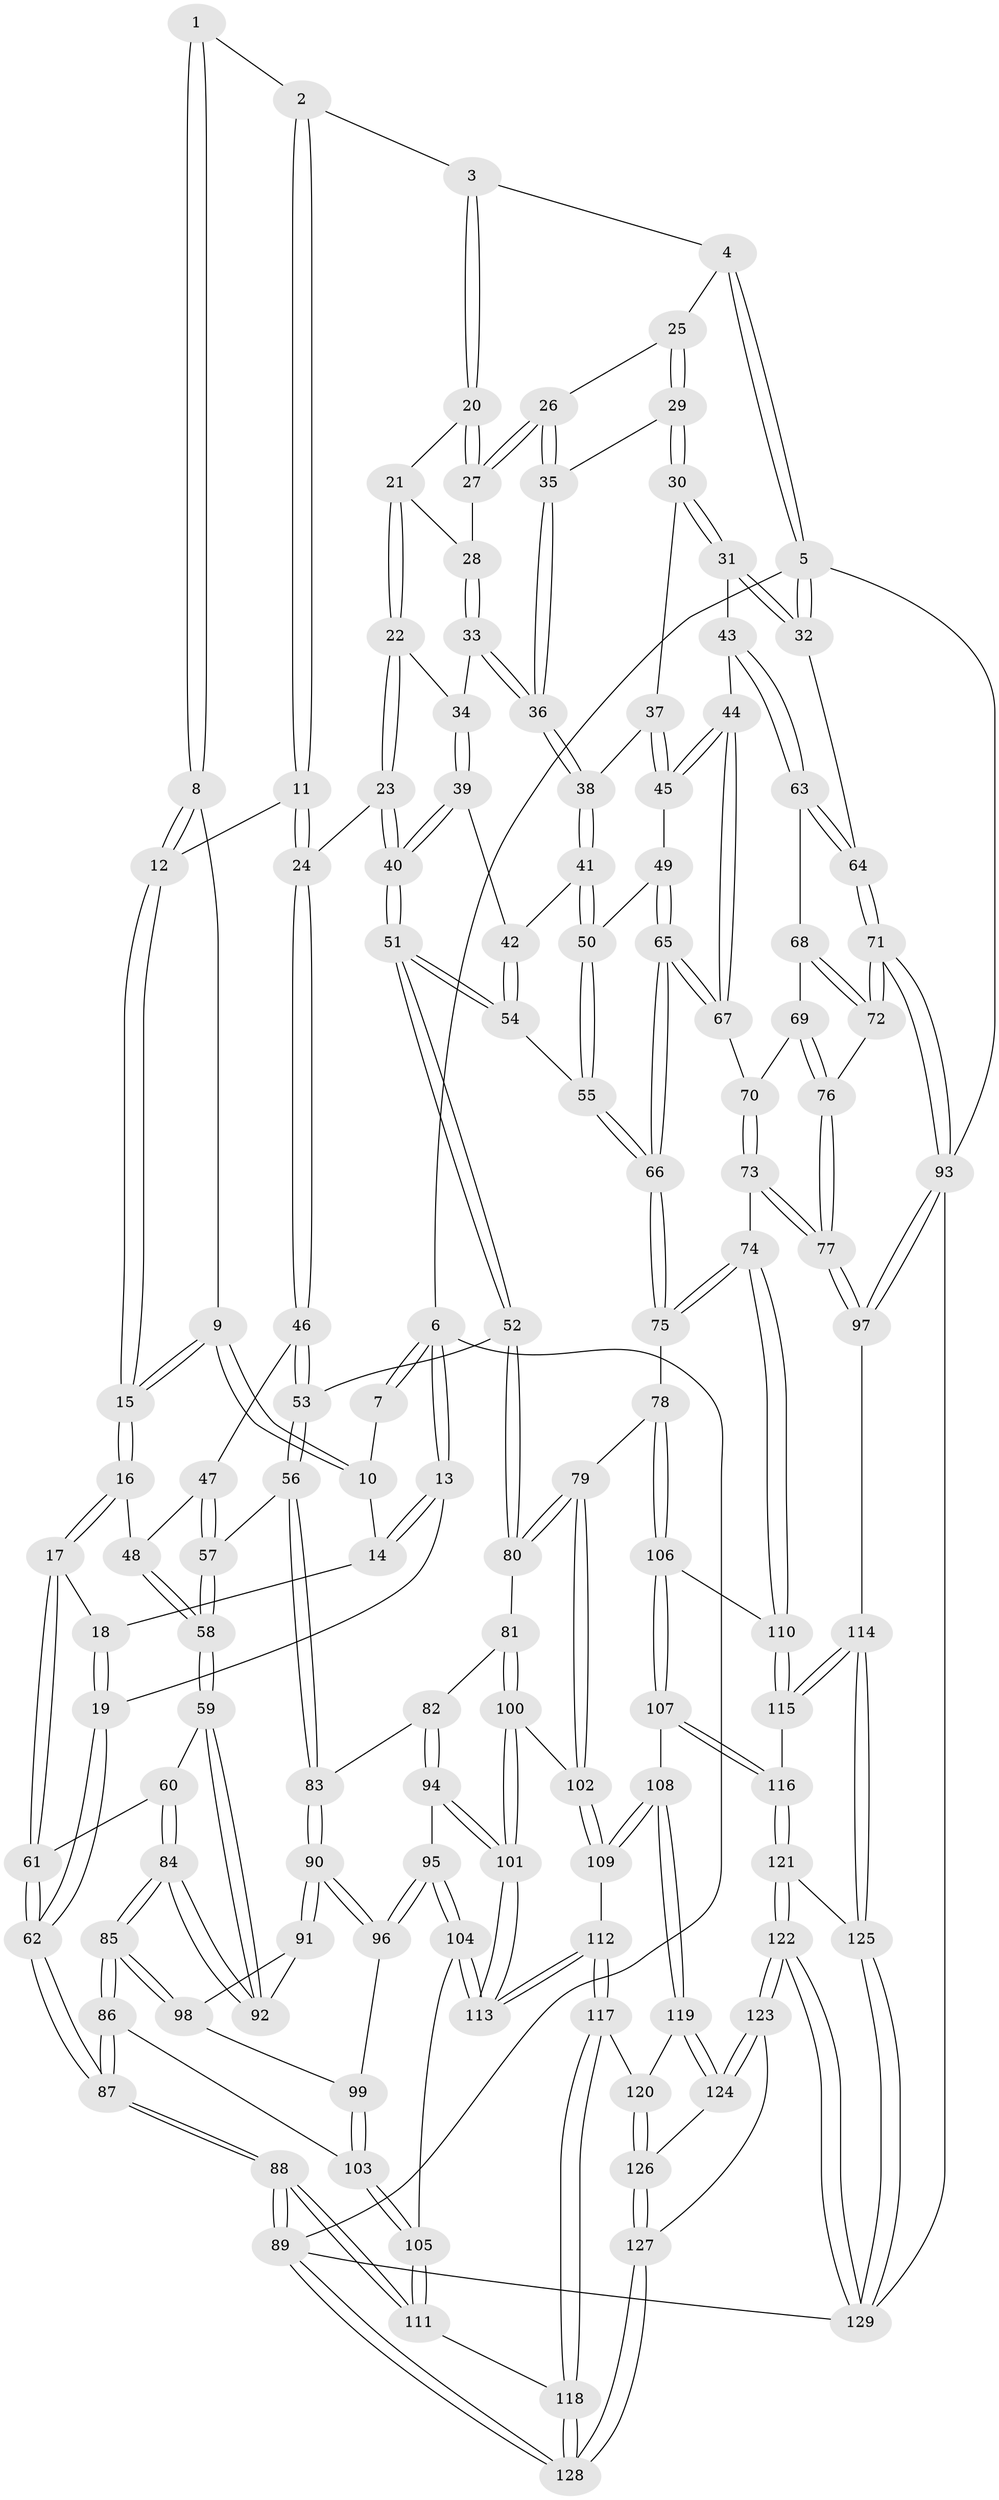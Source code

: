 // Generated by graph-tools (version 1.1) at 2025/01/03/09/25 05:01:26]
// undirected, 129 vertices, 319 edges
graph export_dot {
graph [start="1"]
  node [color=gray90,style=filled];
  1 [pos="+0.2707819865925592+0"];
  2 [pos="+0.3998417113799892+0"];
  3 [pos="+0.4669846045420873+0"];
  4 [pos="+0.7139747830229353+0"];
  5 [pos="+1+0"];
  6 [pos="+0+0"];
  7 [pos="+0.22106955770149822+0"];
  8 [pos="+0.20759834916986228+0.10301581718965959"];
  9 [pos="+0.12066587044089021+0.061428306550238176"];
  10 [pos="+0.09946308583309528+0.03549408235544969"];
  11 [pos="+0.26514240249138826+0.16698567999121108"];
  12 [pos="+0.2161010089423422+0.13801722981433234"];
  13 [pos="+0+0"];
  14 [pos="+0.06506835616461373+0.04650490193243299"];
  15 [pos="+0.029179696486428774+0.2236912361618912"];
  16 [pos="+0.011094946067763227+0.23448315520682453"];
  17 [pos="+0+0.2366019869281058"];
  18 [pos="+0.0594028065131185+0.058988648614870305"];
  19 [pos="+0+0.031160564771196976"];
  20 [pos="+0.464312895517525+0"];
  21 [pos="+0.46276639601689823+0"];
  22 [pos="+0.3911657802402711+0.13060920459015474"];
  23 [pos="+0.31459106814776117+0.1783723653313121"];
  24 [pos="+0.28060476075636487+0.17939127644774527"];
  25 [pos="+0.7289210783353361+0"];
  26 [pos="+0.5717218210404443+0.13235361709926458"];
  27 [pos="+0.5533002751173386+0.10848548164589737"];
  28 [pos="+0.4989102284862232+0.13138332214134515"];
  29 [pos="+0.7432434231321906+0.05539629922969165"];
  30 [pos="+0.7637874418417935+0.13502518882883616"];
  31 [pos="+0.8572797363066825+0.20198652404927966"];
  32 [pos="+1+0"];
  33 [pos="+0.4895963211560015+0.14251437411937706"];
  34 [pos="+0.4406255457414019+0.16370160358679242"];
  35 [pos="+0.5760195515106852+0.14889319806790852"];
  36 [pos="+0.5790147798569318+0.1776634273776061"];
  37 [pos="+0.6927088691439764+0.18845937386928202"];
  38 [pos="+0.5855617409289271+0.2004406017765799"];
  39 [pos="+0.45679210330609255+0.18857478258501134"];
  40 [pos="+0.43637080610520756+0.3579100303071411"];
  41 [pos="+0.5739403254459006+0.2168836829751631"];
  42 [pos="+0.5728400946867247+0.21736589791951372"];
  43 [pos="+0.8676466318568861+0.2844482818178982"];
  44 [pos="+0.8356699102569922+0.3151186611432481"];
  45 [pos="+0.6872573107510374+0.332640770283438"];
  46 [pos="+0.2493003084324436+0.2681439455530165"];
  47 [pos="+0.16199273525775917+0.28968769576025655"];
  48 [pos="+0.13267123558195842+0.2833533285990642"];
  49 [pos="+0.6782581409533484+0.33984504037032653"];
  50 [pos="+0.6241514659209237+0.31299544673533364"];
  51 [pos="+0.4397683598451512+0.3688713606570192"];
  52 [pos="+0.41236631596544815+0.3926331711120251"];
  53 [pos="+0.29770598068873544+0.4115766216312407"];
  54 [pos="+0.44422951205997074+0.3686439908605807"];
  55 [pos="+0.47616545410486294+0.3792157277153001"];
  56 [pos="+0.2809748649444836+0.42516906969497215"];
  57 [pos="+0.21830750651181705+0.43361845430539153"];
  58 [pos="+0.16904713204747693+0.4523595454686047"];
  59 [pos="+0.1509796671944914+0.4614874479584841"];
  60 [pos="+0.005029310642611491+0.37673272160725535"];
  61 [pos="+0+0.28182984425859803"];
  62 [pos="+0+0.2784557610256668"];
  63 [pos="+0.9375055937882255+0.3254796547067327"];
  64 [pos="+1+0.34599145427593747"];
  65 [pos="+0.6582210831054117+0.4556656011822553"];
  66 [pos="+0.6372141838393616+0.48898803593734663"];
  67 [pos="+0.8124443042499951+0.4162734229340358"];
  68 [pos="+0.9307982625284853+0.41187851170316514"];
  69 [pos="+0.865769016537939+0.4622908011589583"];
  70 [pos="+0.8145917062278216+0.42090672164737153"];
  71 [pos="+1+0.5991359366520108"];
  72 [pos="+0.9793585690066503+0.5171415804894738"];
  73 [pos="+0.7632284878201798+0.6055756621537601"];
  74 [pos="+0.7157839248849212+0.5960336697277987"];
  75 [pos="+0.6443235912448979+0.5629524496235675"];
  76 [pos="+0.8870497406383947+0.5213201557704893"];
  77 [pos="+0.7865977979821823+0.6160939580709716"];
  78 [pos="+0.634486792835368+0.5697112919233328"];
  79 [pos="+0.5406210634829495+0.5922904847703417"];
  80 [pos="+0.42754917851183344+0.48111965432148845"];
  81 [pos="+0.3848618792147074+0.581451919222118"];
  82 [pos="+0.3067534711212172+0.5359306992378224"];
  83 [pos="+0.29469957038762745+0.5204086689921483"];
  84 [pos="+0.03787370586800782+0.5651071007502828"];
  85 [pos="+0.01999447082176188+0.5907728952645485"];
  86 [pos="+0+0.6146788194926832"];
  87 [pos="+0+0.7454298852394324"];
  88 [pos="+0+0.8041195803666397"];
  89 [pos="+0+1"];
  90 [pos="+0.21290751474347835+0.6082467487918806"];
  91 [pos="+0.16456152225476456+0.5521795194842658"];
  92 [pos="+0.14698234865337978+0.4816128145300277"];
  93 [pos="+1+0.7570008000763025"];
  94 [pos="+0.29167039588993643+0.6538392244654594"];
  95 [pos="+0.22595995227603657+0.6414556772021439"];
  96 [pos="+0.21292557794417358+0.6083236984616691"];
  97 [pos="+0.8990252533133215+0.7675987915648597"];
  98 [pos="+0.11151290871641696+0.6045238959862236"];
  99 [pos="+0.11955305555825996+0.6335887985129484"];
  100 [pos="+0.38974674380968655+0.5999477890274988"];
  101 [pos="+0.3237670152610012+0.6708841282941185"];
  102 [pos="+0.48612182619864613+0.6348565910675822"];
  103 [pos="+0.11736945809313994+0.6573783052020552"];
  104 [pos="+0.15220969820752145+0.7433994904499086"];
  105 [pos="+0.1517804228847925+0.7436483020922676"];
  106 [pos="+0.6005912086360179+0.7182848868884817"];
  107 [pos="+0.5629715571063523+0.7999473396881353"];
  108 [pos="+0.4911678102240984+0.8024711593286787"];
  109 [pos="+0.4609461134278263+0.7774382795804107"];
  110 [pos="+0.6840638014297025+0.7347558827169741"];
  111 [pos="+0.0893894244747558+0.8177145535279806"];
  112 [pos="+0.35573221189278403+0.7729946215418568"];
  113 [pos="+0.3547253524580505+0.7717641209249151"];
  114 [pos="+0.8751634425741519+0.7906912047913991"];
  115 [pos="+0.6919953200648609+0.7991282520989558"];
  116 [pos="+0.6282894472287424+0.8361114791793991"];
  117 [pos="+0.3333366847942278+0.8148252824833037"];
  118 [pos="+0.2115771019010168+0.9411439897363505"];
  119 [pos="+0.49005989053573834+0.809760554481487"];
  120 [pos="+0.3810652074273842+0.9079979124798426"];
  121 [pos="+0.6720793306617171+1"];
  122 [pos="+0.6232538533665574+1"];
  123 [pos="+0.5595891054965462+1"];
  124 [pos="+0.48726412741160463+0.8501526842841681"];
  125 [pos="+0.8498698568160131+0.8508051915945896"];
  126 [pos="+0.3879662212466089+0.9557411660368994"];
  127 [pos="+0.32536409471960537+1"];
  128 [pos="+0.2694952229430794+1"];
  129 [pos="+0.9902653061109836+1"];
  1 -- 2;
  1 -- 8;
  1 -- 8;
  2 -- 3;
  2 -- 11;
  2 -- 11;
  3 -- 4;
  3 -- 20;
  3 -- 20;
  4 -- 5;
  4 -- 5;
  4 -- 25;
  5 -- 6;
  5 -- 32;
  5 -- 32;
  5 -- 93;
  6 -- 7;
  6 -- 7;
  6 -- 13;
  6 -- 13;
  6 -- 89;
  7 -- 10;
  8 -- 9;
  8 -- 12;
  8 -- 12;
  9 -- 10;
  9 -- 10;
  9 -- 15;
  9 -- 15;
  10 -- 14;
  11 -- 12;
  11 -- 24;
  11 -- 24;
  12 -- 15;
  12 -- 15;
  13 -- 14;
  13 -- 14;
  13 -- 19;
  14 -- 18;
  15 -- 16;
  15 -- 16;
  16 -- 17;
  16 -- 17;
  16 -- 48;
  17 -- 18;
  17 -- 61;
  17 -- 61;
  18 -- 19;
  18 -- 19;
  19 -- 62;
  19 -- 62;
  20 -- 21;
  20 -- 27;
  20 -- 27;
  21 -- 22;
  21 -- 22;
  21 -- 28;
  22 -- 23;
  22 -- 23;
  22 -- 34;
  23 -- 24;
  23 -- 40;
  23 -- 40;
  24 -- 46;
  24 -- 46;
  25 -- 26;
  25 -- 29;
  25 -- 29;
  26 -- 27;
  26 -- 27;
  26 -- 35;
  26 -- 35;
  27 -- 28;
  28 -- 33;
  28 -- 33;
  29 -- 30;
  29 -- 30;
  29 -- 35;
  30 -- 31;
  30 -- 31;
  30 -- 37;
  31 -- 32;
  31 -- 32;
  31 -- 43;
  32 -- 64;
  33 -- 34;
  33 -- 36;
  33 -- 36;
  34 -- 39;
  34 -- 39;
  35 -- 36;
  35 -- 36;
  36 -- 38;
  36 -- 38;
  37 -- 38;
  37 -- 45;
  37 -- 45;
  38 -- 41;
  38 -- 41;
  39 -- 40;
  39 -- 40;
  39 -- 42;
  40 -- 51;
  40 -- 51;
  41 -- 42;
  41 -- 50;
  41 -- 50;
  42 -- 54;
  42 -- 54;
  43 -- 44;
  43 -- 63;
  43 -- 63;
  44 -- 45;
  44 -- 45;
  44 -- 67;
  44 -- 67;
  45 -- 49;
  46 -- 47;
  46 -- 53;
  46 -- 53;
  47 -- 48;
  47 -- 57;
  47 -- 57;
  48 -- 58;
  48 -- 58;
  49 -- 50;
  49 -- 65;
  49 -- 65;
  50 -- 55;
  50 -- 55;
  51 -- 52;
  51 -- 52;
  51 -- 54;
  51 -- 54;
  52 -- 53;
  52 -- 80;
  52 -- 80;
  53 -- 56;
  53 -- 56;
  54 -- 55;
  55 -- 66;
  55 -- 66;
  56 -- 57;
  56 -- 83;
  56 -- 83;
  57 -- 58;
  57 -- 58;
  58 -- 59;
  58 -- 59;
  59 -- 60;
  59 -- 92;
  59 -- 92;
  60 -- 61;
  60 -- 84;
  60 -- 84;
  61 -- 62;
  61 -- 62;
  62 -- 87;
  62 -- 87;
  63 -- 64;
  63 -- 64;
  63 -- 68;
  64 -- 71;
  64 -- 71;
  65 -- 66;
  65 -- 66;
  65 -- 67;
  65 -- 67;
  66 -- 75;
  66 -- 75;
  67 -- 70;
  68 -- 69;
  68 -- 72;
  68 -- 72;
  69 -- 70;
  69 -- 76;
  69 -- 76;
  70 -- 73;
  70 -- 73;
  71 -- 72;
  71 -- 72;
  71 -- 93;
  71 -- 93;
  72 -- 76;
  73 -- 74;
  73 -- 77;
  73 -- 77;
  74 -- 75;
  74 -- 75;
  74 -- 110;
  74 -- 110;
  75 -- 78;
  76 -- 77;
  76 -- 77;
  77 -- 97;
  77 -- 97;
  78 -- 79;
  78 -- 106;
  78 -- 106;
  79 -- 80;
  79 -- 80;
  79 -- 102;
  79 -- 102;
  80 -- 81;
  81 -- 82;
  81 -- 100;
  81 -- 100;
  82 -- 83;
  82 -- 94;
  82 -- 94;
  83 -- 90;
  83 -- 90;
  84 -- 85;
  84 -- 85;
  84 -- 92;
  84 -- 92;
  85 -- 86;
  85 -- 86;
  85 -- 98;
  85 -- 98;
  86 -- 87;
  86 -- 87;
  86 -- 103;
  87 -- 88;
  87 -- 88;
  88 -- 89;
  88 -- 89;
  88 -- 111;
  88 -- 111;
  89 -- 128;
  89 -- 128;
  89 -- 129;
  90 -- 91;
  90 -- 91;
  90 -- 96;
  90 -- 96;
  91 -- 92;
  91 -- 98;
  93 -- 97;
  93 -- 97;
  93 -- 129;
  94 -- 95;
  94 -- 101;
  94 -- 101;
  95 -- 96;
  95 -- 96;
  95 -- 104;
  95 -- 104;
  96 -- 99;
  97 -- 114;
  98 -- 99;
  99 -- 103;
  99 -- 103;
  100 -- 101;
  100 -- 101;
  100 -- 102;
  101 -- 113;
  101 -- 113;
  102 -- 109;
  102 -- 109;
  103 -- 105;
  103 -- 105;
  104 -- 105;
  104 -- 113;
  104 -- 113;
  105 -- 111;
  105 -- 111;
  106 -- 107;
  106 -- 107;
  106 -- 110;
  107 -- 108;
  107 -- 116;
  107 -- 116;
  108 -- 109;
  108 -- 109;
  108 -- 119;
  108 -- 119;
  109 -- 112;
  110 -- 115;
  110 -- 115;
  111 -- 118;
  112 -- 113;
  112 -- 113;
  112 -- 117;
  112 -- 117;
  114 -- 115;
  114 -- 115;
  114 -- 125;
  114 -- 125;
  115 -- 116;
  116 -- 121;
  116 -- 121;
  117 -- 118;
  117 -- 118;
  117 -- 120;
  118 -- 128;
  118 -- 128;
  119 -- 120;
  119 -- 124;
  119 -- 124;
  120 -- 126;
  120 -- 126;
  121 -- 122;
  121 -- 122;
  121 -- 125;
  122 -- 123;
  122 -- 123;
  122 -- 129;
  122 -- 129;
  123 -- 124;
  123 -- 124;
  123 -- 127;
  124 -- 126;
  125 -- 129;
  125 -- 129;
  126 -- 127;
  126 -- 127;
  127 -- 128;
  127 -- 128;
}
